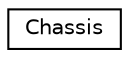 digraph "Graphical Class Hierarchy"
{
 // LATEX_PDF_SIZE
  edge [fontname="Helvetica",fontsize="10",labelfontname="Helvetica",labelfontsize="10"];
  node [fontname="Helvetica",fontsize="10",shape=record];
  rankdir="LR";
  Node0 [label="Chassis",height=0.2,width=0.4,color="black", fillcolor="white", style="filled",URL="$classChassis.html",tooltip=" "];
}
